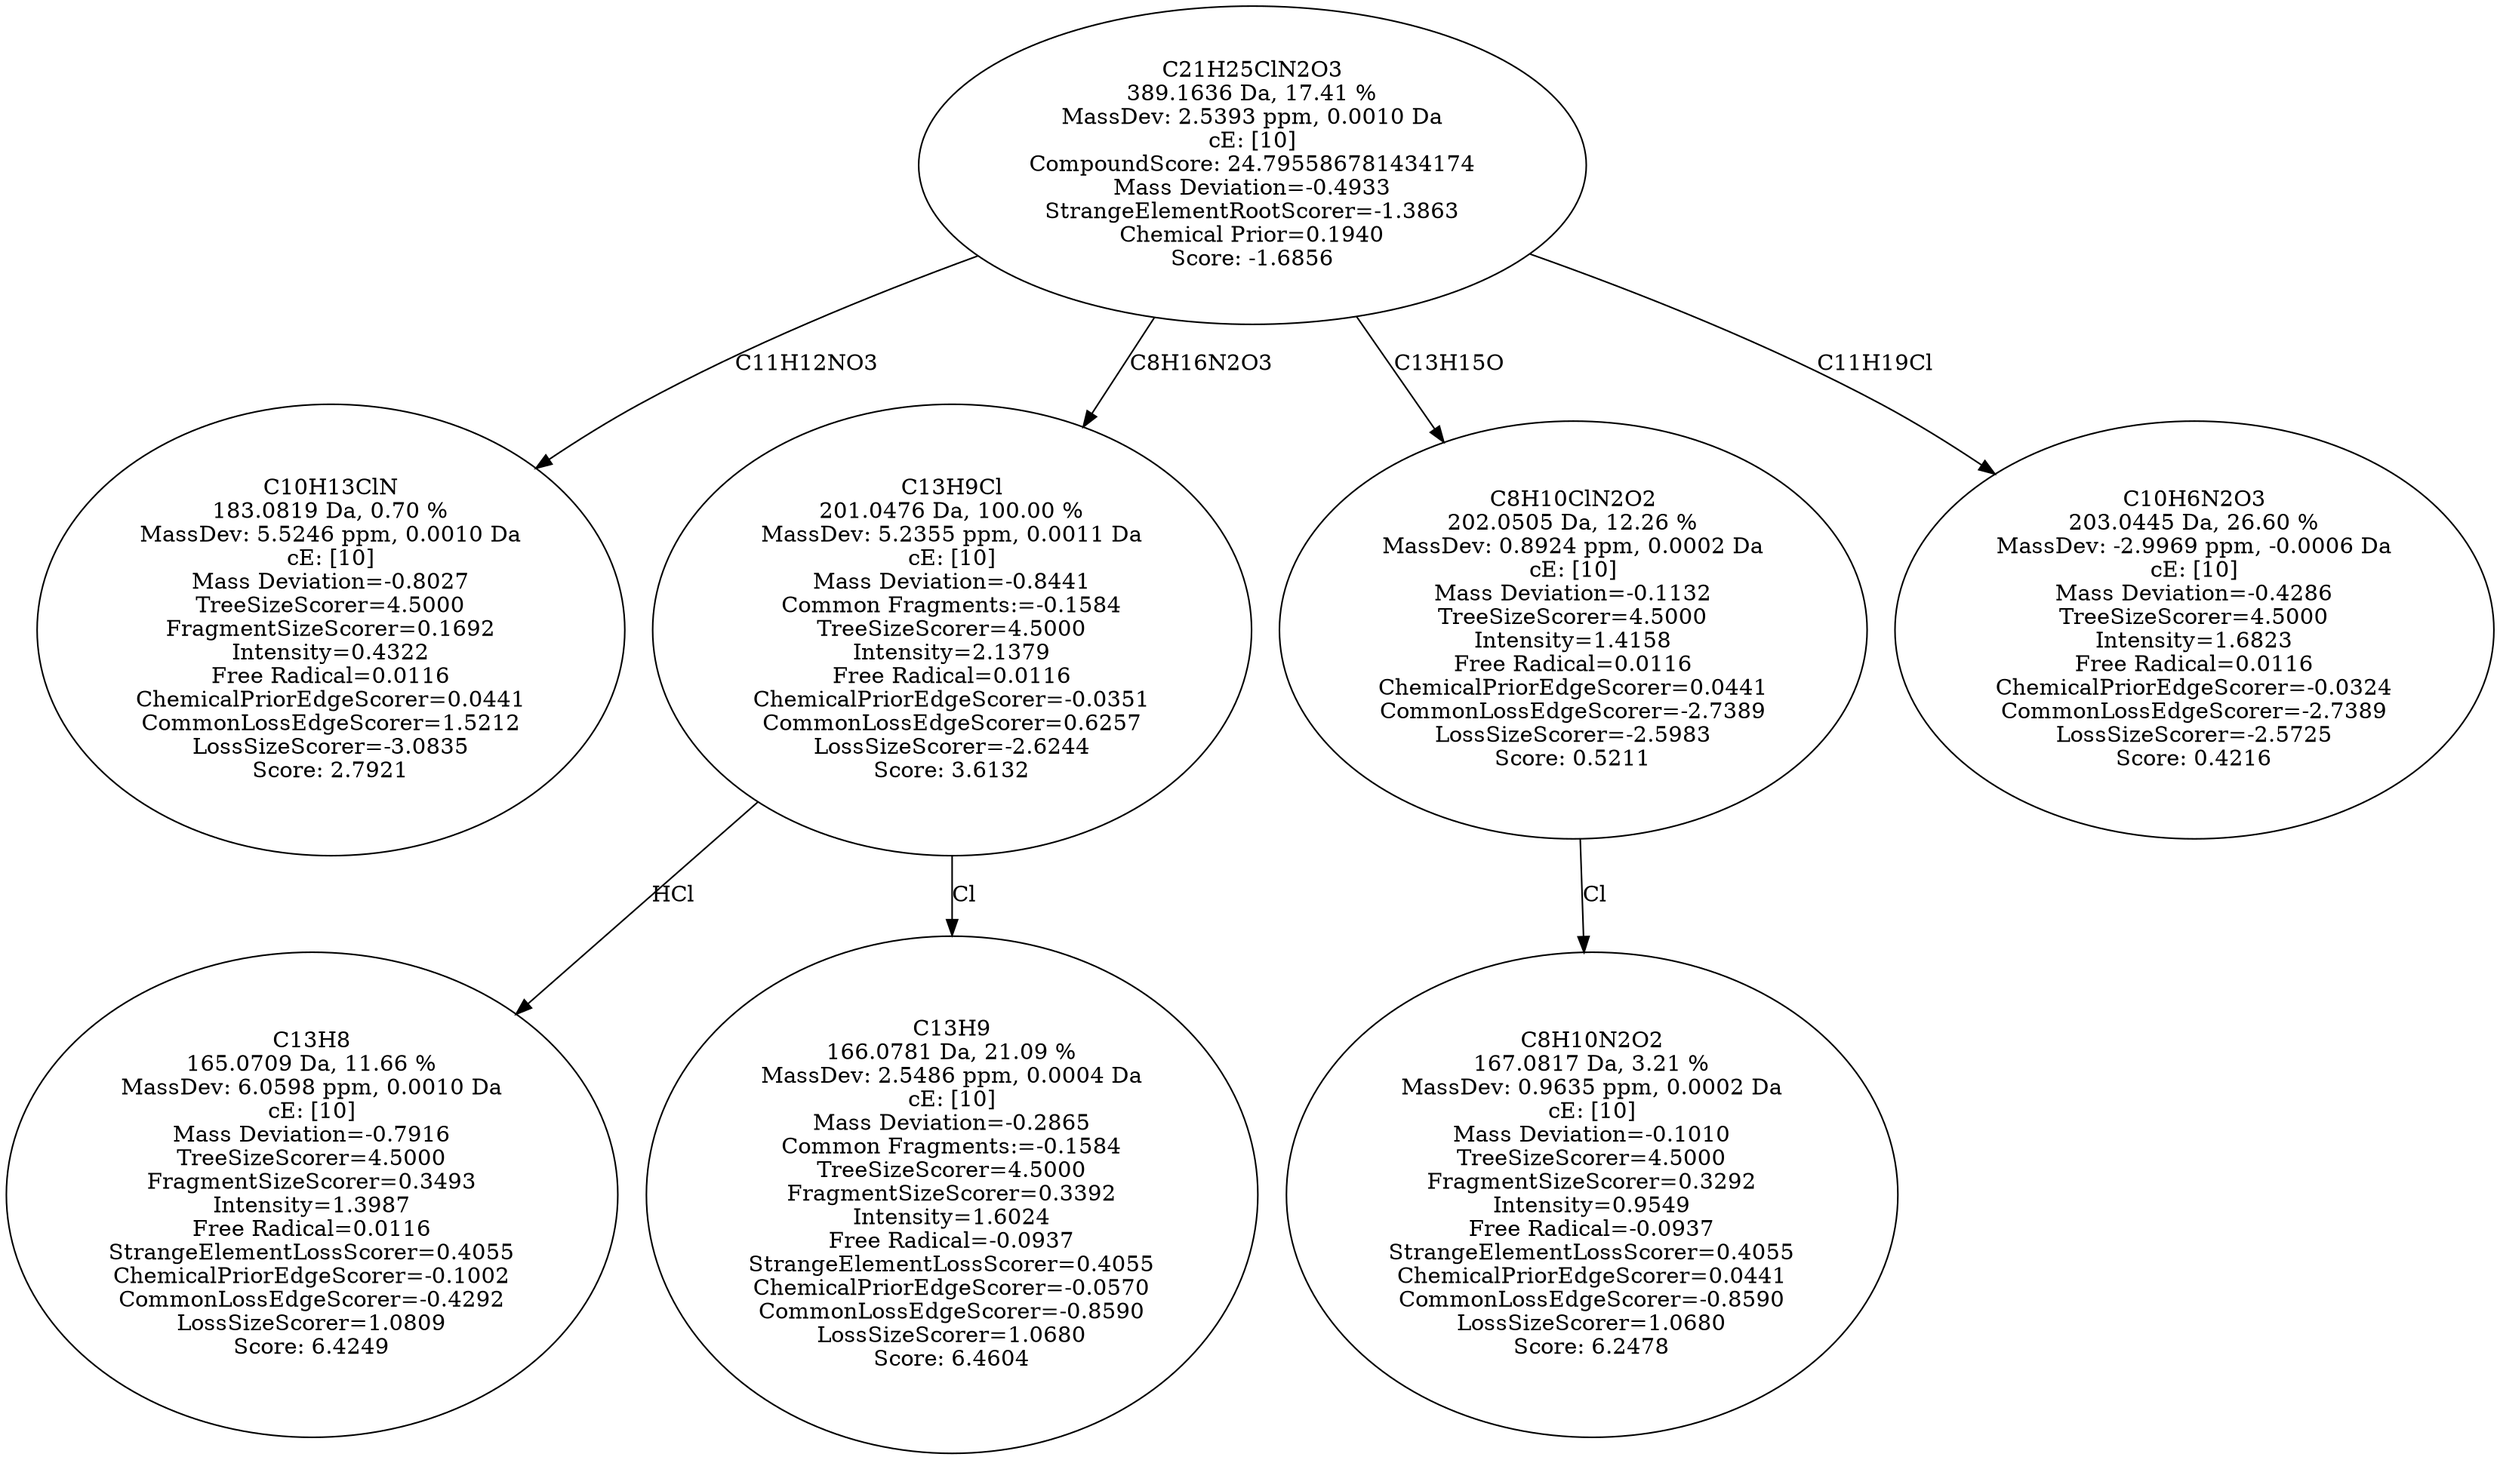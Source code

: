 strict digraph {
v1 [label="C10H13ClN\n183.0819 Da, 0.70 %\nMassDev: 5.5246 ppm, 0.0010 Da\ncE: [10]\nMass Deviation=-0.8027\nTreeSizeScorer=4.5000\nFragmentSizeScorer=0.1692\nIntensity=0.4322\nFree Radical=0.0116\nChemicalPriorEdgeScorer=0.0441\nCommonLossEdgeScorer=1.5212\nLossSizeScorer=-3.0835\nScore: 2.7921"];
v2 [label="C13H8\n165.0709 Da, 11.66 %\nMassDev: 6.0598 ppm, 0.0010 Da\ncE: [10]\nMass Deviation=-0.7916\nTreeSizeScorer=4.5000\nFragmentSizeScorer=0.3493\nIntensity=1.3987\nFree Radical=0.0116\nStrangeElementLossScorer=0.4055\nChemicalPriorEdgeScorer=-0.1002\nCommonLossEdgeScorer=-0.4292\nLossSizeScorer=1.0809\nScore: 6.4249"];
v3 [label="C13H9\n166.0781 Da, 21.09 %\nMassDev: 2.5486 ppm, 0.0004 Da\ncE: [10]\nMass Deviation=-0.2865\nCommon Fragments:=-0.1584\nTreeSizeScorer=4.5000\nFragmentSizeScorer=0.3392\nIntensity=1.6024\nFree Radical=-0.0937\nStrangeElementLossScorer=0.4055\nChemicalPriorEdgeScorer=-0.0570\nCommonLossEdgeScorer=-0.8590\nLossSizeScorer=1.0680\nScore: 6.4604"];
v4 [label="C13H9Cl\n201.0476 Da, 100.00 %\nMassDev: 5.2355 ppm, 0.0011 Da\ncE: [10]\nMass Deviation=-0.8441\nCommon Fragments:=-0.1584\nTreeSizeScorer=4.5000\nIntensity=2.1379\nFree Radical=0.0116\nChemicalPriorEdgeScorer=-0.0351\nCommonLossEdgeScorer=0.6257\nLossSizeScorer=-2.6244\nScore: 3.6132"];
v5 [label="C8H10N2O2\n167.0817 Da, 3.21 %\nMassDev: 0.9635 ppm, 0.0002 Da\ncE: [10]\nMass Deviation=-0.1010\nTreeSizeScorer=4.5000\nFragmentSizeScorer=0.3292\nIntensity=0.9549\nFree Radical=-0.0937\nStrangeElementLossScorer=0.4055\nChemicalPriorEdgeScorer=0.0441\nCommonLossEdgeScorer=-0.8590\nLossSizeScorer=1.0680\nScore: 6.2478"];
v6 [label="C8H10ClN2O2\n202.0505 Da, 12.26 %\nMassDev: 0.8924 ppm, 0.0002 Da\ncE: [10]\nMass Deviation=-0.1132\nTreeSizeScorer=4.5000\nIntensity=1.4158\nFree Radical=0.0116\nChemicalPriorEdgeScorer=0.0441\nCommonLossEdgeScorer=-2.7389\nLossSizeScorer=-2.5983\nScore: 0.5211"];
v7 [label="C10H6N2O3\n203.0445 Da, 26.60 %\nMassDev: -2.9969 ppm, -0.0006 Da\ncE: [10]\nMass Deviation=-0.4286\nTreeSizeScorer=4.5000\nIntensity=1.6823\nFree Radical=0.0116\nChemicalPriorEdgeScorer=-0.0324\nCommonLossEdgeScorer=-2.7389\nLossSizeScorer=-2.5725\nScore: 0.4216"];
v8 [label="C21H25ClN2O3\n389.1636 Da, 17.41 %\nMassDev: 2.5393 ppm, 0.0010 Da\ncE: [10]\nCompoundScore: 24.795586781434174\nMass Deviation=-0.4933\nStrangeElementRootScorer=-1.3863\nChemical Prior=0.1940\nScore: -1.6856"];
v8 -> v1 [label="C11H12NO3"];
v4 -> v2 [label="HCl"];
v4 -> v3 [label="Cl"];
v8 -> v4 [label="C8H16N2O3"];
v6 -> v5 [label="Cl"];
v8 -> v6 [label="C13H15O"];
v8 -> v7 [label="C11H19Cl"];
}